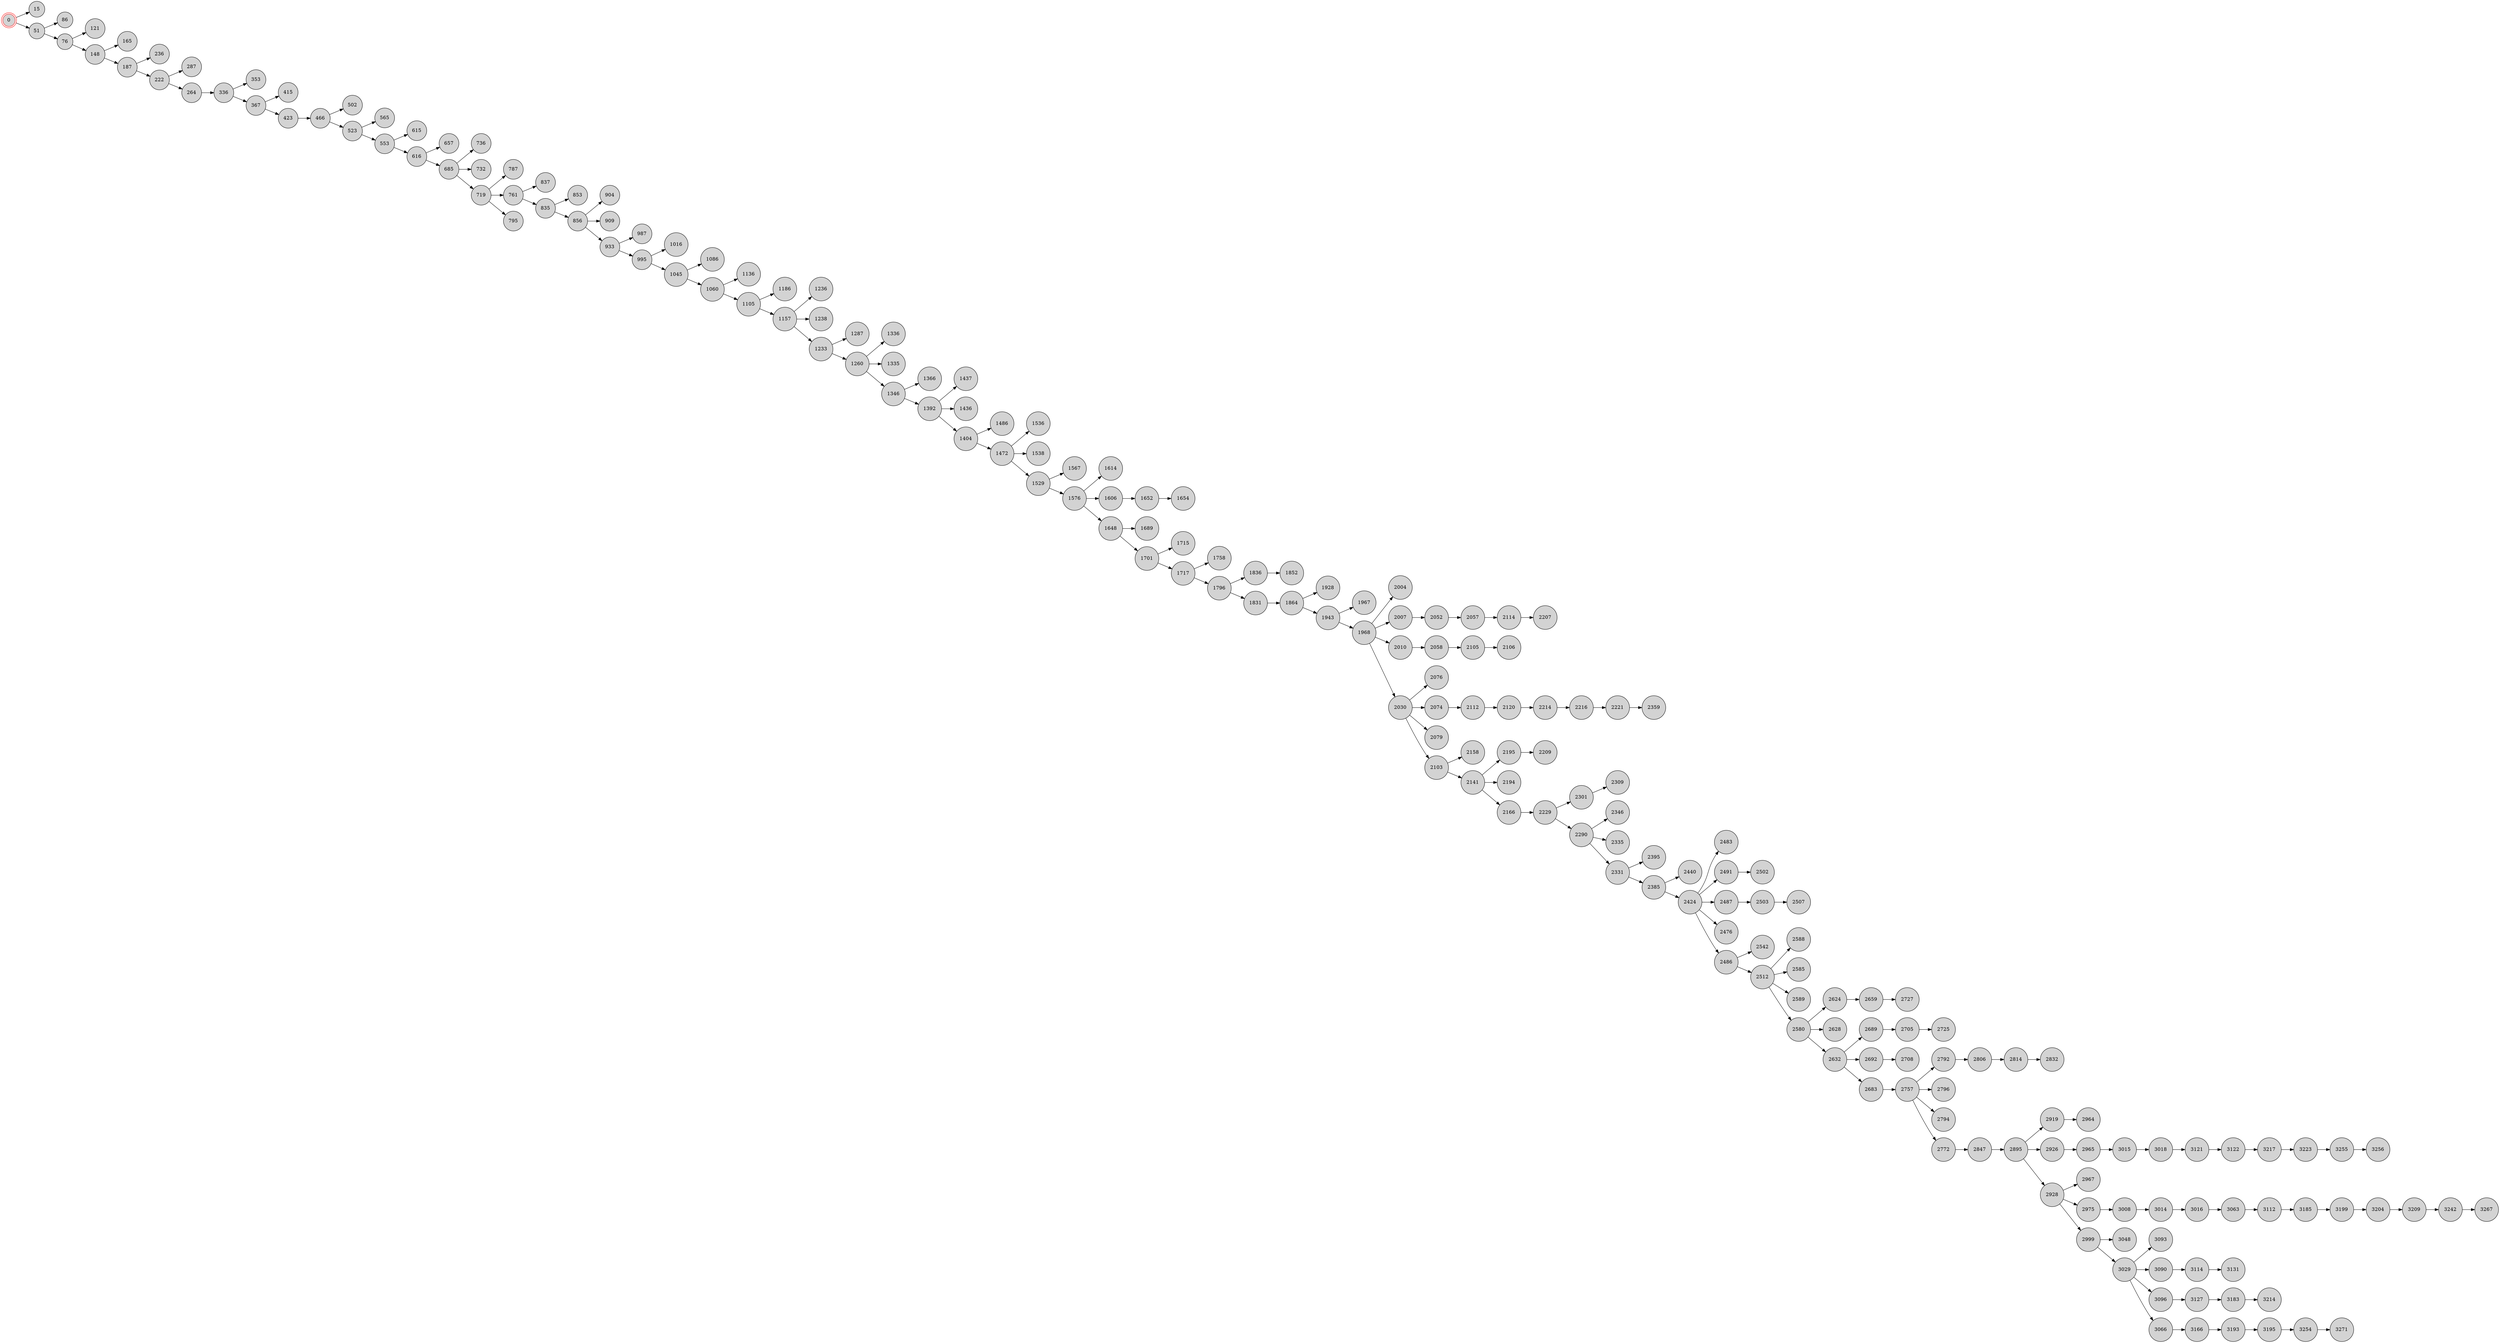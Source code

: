 digraph BlockchainTree {
    rankdir=LR;
    node [shape=circle, style=filled, fillcolor=lightgray];

    0 [shape=doublecircle, color=red];
    0 -> 15;
    0 -> 51;
    51 -> 86;
    51 -> 76;
    76 -> 121;
    76 -> 148;
    148 -> 165;
    148 -> 187;
    187 -> 236;
    187 -> 222;
    222 -> 287;
    222 -> 264;
    264 -> 336;
    336 -> 353;
    336 -> 367;
    367 -> 415;
    367 -> 423;
    423 -> 466;
    466 -> 502;
    466 -> 523;
    523 -> 565;
    523 -> 553;
    553 -> 615;
    553 -> 616;
    616 -> 657;
    616 -> 685;
    685 -> 736;
    685 -> 732;
    685 -> 719;
    719 -> 787;
    719 -> 761;
    761 -> 837;
    719 -> 795;
    761 -> 835;
    835 -> 853;
    835 -> 856;
    856 -> 904;
    856 -> 909;
    856 -> 933;
    933 -> 987;
    933 -> 995;
    995 -> 1016;
    995 -> 1045;
    1045 -> 1086;
    1045 -> 1060;
    1060 -> 1136;
    1060 -> 1105;
    1105 -> 1186;
    1105 -> 1157;
    1157 -> 1236;
    1157 -> 1238;
    1157 -> 1233;
    1233 -> 1287;
    1233 -> 1260;
    1260 -> 1336;
    1260 -> 1335;
    1260 -> 1346;
    1346 -> 1366;
    1346 -> 1392;
    1392 -> 1437;
    1392 -> 1436;
    1392 -> 1404;
    1404 -> 1486;
    1404 -> 1472;
    1472 -> 1536;
    1472 -> 1538;
    1472 -> 1529;
    1529 -> 1567;
    1529 -> 1576;
    1576 -> 1614;
    1576 -> 1606;
    1606 -> 1652;
    1576 -> 1648;
    1648 -> 1689;
    1648 -> 1701;
    1701 -> 1715;
    1652 -> 1654;
    1701 -> 1717;
    1717 -> 1758;
    1717 -> 1796;
    1796 -> 1836;
    1836 -> 1852;
    1796 -> 1831;
    1831 -> 1864;
    1864 -> 1928;
    1864 -> 1943;
    1943 -> 1967;
    1943 -> 1968;
    1968 -> 2004;
    1968 -> 2007;
    2007 -> 2052;
    1968 -> 2010;
    1968 -> 2030;
    2030 -> 2076;
    2010 -> 2058;
    2058 -> 2105;
    2030 -> 2074;
    2052 -> 2057;
    2105 -> 2106;
    2074 -> 2112;
    2030 -> 2079;
    2030 -> 2103;
    2103 -> 2158;
    2103 -> 2141;
    2141 -> 2195;
    2057 -> 2114;
    2195 -> 2209;
    2112 -> 2120;
    2120 -> 2214;
    2214 -> 2216;
    2141 -> 2194;
    2141 -> 2166;
    2114 -> 2207;
    2166 -> 2229;
    2229 -> 2301;
    2301 -> 2309;
    2229 -> 2290;
    2216 -> 2221;
    2221 -> 2359;
    2290 -> 2346;
    2290 -> 2335;
    2290 -> 2331;
    2331 -> 2395;
    2331 -> 2385;
    2385 -> 2440;
    2385 -> 2424;
    2424 -> 2483;
    2424 -> 2491;
    2424 -> 2487;
    2491 -> 2502;
    2487 -> 2503;
    2424 -> 2476;
    2424 -> 2486;
    2486 -> 2542;
    2486 -> 2512;
    2512 -> 2588;
    2503 -> 2507;
    2512 -> 2585;
    2512 -> 2589;
    2512 -> 2580;
    2580 -> 2624;
    2624 -> 2659;
    2580 -> 2628;
    2580 -> 2632;
    2632 -> 2689;
    2632 -> 2692;
    2692 -> 2708;
    2689 -> 2705;
    2659 -> 2727;
    2632 -> 2683;
    2683 -> 2757;
    2757 -> 2792;
    2705 -> 2725;
    2792 -> 2806;
    2757 -> 2796;
    2757 -> 2794;
    2806 -> 2814;
    2814 -> 2832;
    2757 -> 2772;
    2772 -> 2847;
    2847 -> 2895;
    2895 -> 2919;
    2895 -> 2926;
    2895 -> 2928;
    2928 -> 2967;
    2928 -> 2975;
    2919 -> 2964;
    2975 -> 3008;
    2926 -> 2965;
    3008 -> 3014;
    2965 -> 3015;
    2928 -> 2999;
    2999 -> 3048;
    3014 -> 3016;
    2999 -> 3029;
    3029 -> 3093;
    3016 -> 3063;
    3029 -> 3090;
    3015 -> 3018;
    3018 -> 3121;
    3029 -> 3096;
    3090 -> 3114;
    3029 -> 3066;
    3066 -> 3166;
    3096 -> 3127;
    3063 -> 3112;
    3166 -> 3193;
    3193 -> 3195;
    3112 -> 3185;
    3114 -> 3131;
    3185 -> 3199;
    3199 -> 3204;
    3127 -> 3183;
    3121 -> 3122;
    3183 -> 3214;
    3122 -> 3217;
    3204 -> 3209;
    3195 -> 3254;
    3217 -> 3223;
    3223 -> 3255;
    3255 -> 3256;
    3209 -> 3242;
    3242 -> 3267;
    3254 -> 3271;
}
